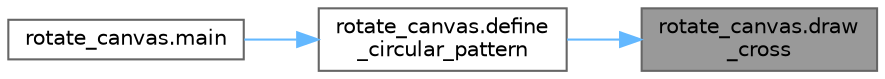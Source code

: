 digraph "rotate_canvas.draw_cross"
{
 // LATEX_PDF_SIZE
  bgcolor="transparent";
  edge [fontname=Helvetica,fontsize=10,labelfontname=Helvetica,labelfontsize=10];
  node [fontname=Helvetica,fontsize=10,shape=box,height=0.2,width=0.4];
  rankdir="RL";
  Node1 [id="Node000001",label="rotate_canvas.draw\l_cross",height=0.2,width=0.4,color="gray40", fillcolor="grey60", style="filled", fontcolor="black",tooltip=" "];
  Node1 -> Node2 [id="edge1_Node000001_Node000002",dir="back",color="steelblue1",style="solid",tooltip=" "];
  Node2 [id="Node000002",label="rotate_canvas.define\l_circular_pattern",height=0.2,width=0.4,color="grey40", fillcolor="white", style="filled",URL="$namespacerotate__canvas.html#a38cc830ac483d89b0c8e3d652ebe3e17",tooltip=" "];
  Node2 -> Node3 [id="edge2_Node000002_Node000003",dir="back",color="steelblue1",style="solid",tooltip=" "];
  Node3 [id="Node000003",label="rotate_canvas.main",height=0.2,width=0.4,color="grey40", fillcolor="white", style="filled",URL="$namespacerotate__canvas.html#ad73b8ab3fa9c09c3584b902a9ff675a2",tooltip=" "];
}
